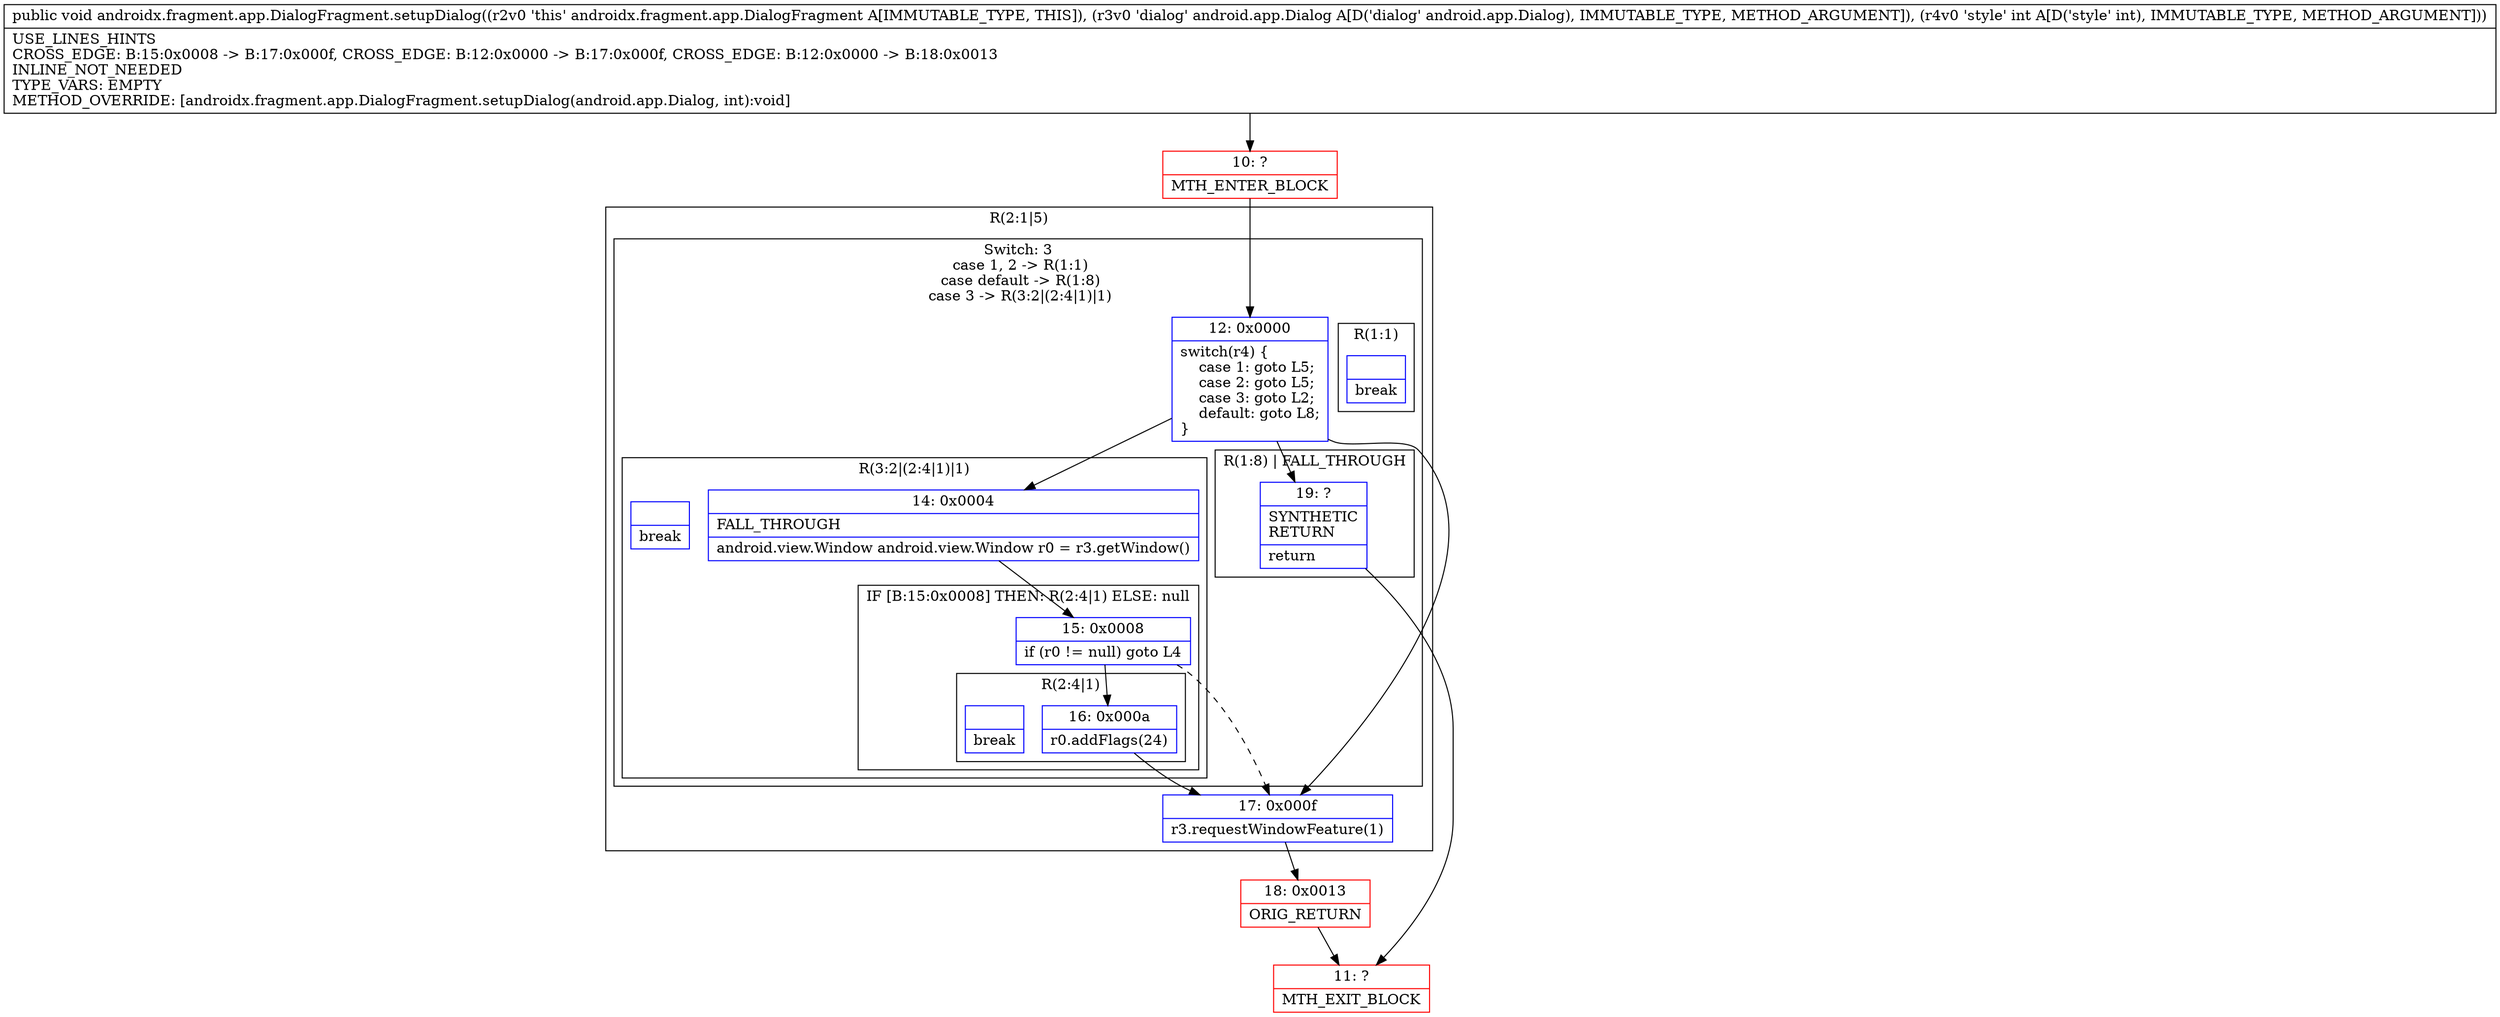 digraph "CFG forandroidx.fragment.app.DialogFragment.setupDialog(Landroid\/app\/Dialog;I)V" {
subgraph cluster_Region_1245061727 {
label = "R(2:1|5)";
node [shape=record,color=blue];
subgraph cluster_SwitchRegion_2011566167 {
label = "Switch: 3
 case 1, 2 -> R(1:1)
 case default -> R(1:8)
 case 3 -> R(3:2|(2:4|1)|1)";
node [shape=record,color=blue];
Node_12 [shape=record,label="{12\:\ 0x0000|switch(r4) \{\l    case 1: goto L5;\l    case 2: goto L5;\l    case 3: goto L2;\l    default: goto L8;\l\}\l}"];
subgraph cluster_Region_1245581627 {
label = "R(1:1)";
node [shape=record,color=blue];
Node_InsnContainer_293622598 [shape=record,label="{|break\l}"];
}
subgraph cluster_Region_1793044467 {
label = "R(1:8) | FALL_THROUGH\l";
node [shape=record,color=blue];
Node_19 [shape=record,label="{19\:\ ?|SYNTHETIC\lRETURN\l|return\l}"];
}
subgraph cluster_Region_222273931 {
label = "R(3:2|(2:4|1)|1)";
node [shape=record,color=blue];
Node_14 [shape=record,label="{14\:\ 0x0004|FALL_THROUGH\l|android.view.Window android.view.Window r0 = r3.getWindow()\l}"];
subgraph cluster_IfRegion_1658605768 {
label = "IF [B:15:0x0008] THEN: R(2:4|1) ELSE: null";
node [shape=record,color=blue];
Node_15 [shape=record,label="{15\:\ 0x0008|if (r0 != null) goto L4\l}"];
subgraph cluster_Region_1579798502 {
label = "R(2:4|1)";
node [shape=record,color=blue];
Node_16 [shape=record,label="{16\:\ 0x000a|r0.addFlags(24)\l}"];
Node_InsnContainer_771518039 [shape=record,label="{|break\l}"];
}
}
Node_InsnContainer_401675546 [shape=record,label="{|break\l}"];
}
}
Node_17 [shape=record,label="{17\:\ 0x000f|r3.requestWindowFeature(1)\l}"];
}
Node_10 [shape=record,color=red,label="{10\:\ ?|MTH_ENTER_BLOCK\l}"];
Node_18 [shape=record,color=red,label="{18\:\ 0x0013|ORIG_RETURN\l}"];
Node_11 [shape=record,color=red,label="{11\:\ ?|MTH_EXIT_BLOCK\l}"];
MethodNode[shape=record,label="{public void androidx.fragment.app.DialogFragment.setupDialog((r2v0 'this' androidx.fragment.app.DialogFragment A[IMMUTABLE_TYPE, THIS]), (r3v0 'dialog' android.app.Dialog A[D('dialog' android.app.Dialog), IMMUTABLE_TYPE, METHOD_ARGUMENT]), (r4v0 'style' int A[D('style' int), IMMUTABLE_TYPE, METHOD_ARGUMENT]))  | USE_LINES_HINTS\lCROSS_EDGE: B:15:0x0008 \-\> B:17:0x000f, CROSS_EDGE: B:12:0x0000 \-\> B:17:0x000f, CROSS_EDGE: B:12:0x0000 \-\> B:18:0x0013\lINLINE_NOT_NEEDED\lTYPE_VARS: EMPTY\lMETHOD_OVERRIDE: [androidx.fragment.app.DialogFragment.setupDialog(android.app.Dialog, int):void]\l}"];
MethodNode -> Node_10;Node_12 -> Node_14;
Node_12 -> Node_17;
Node_12 -> Node_19;
Node_19 -> Node_11;
Node_14 -> Node_15;
Node_15 -> Node_16;
Node_15 -> Node_17[style=dashed];
Node_16 -> Node_17;
Node_17 -> Node_18;
Node_10 -> Node_12;
Node_18 -> Node_11;
}

